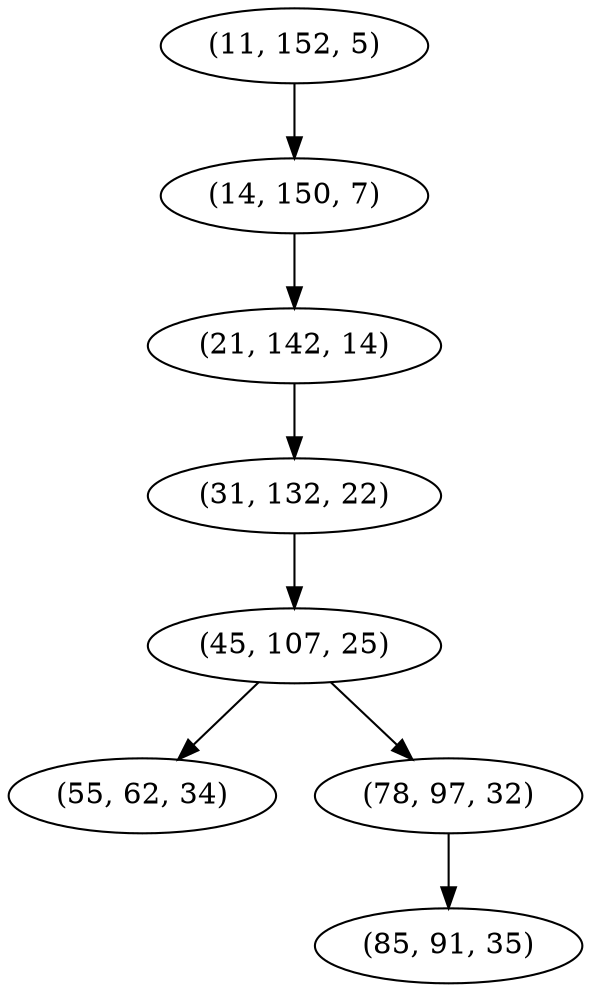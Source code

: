 digraph tree {
    "(11, 152, 5)";
    "(14, 150, 7)";
    "(21, 142, 14)";
    "(31, 132, 22)";
    "(45, 107, 25)";
    "(55, 62, 34)";
    "(78, 97, 32)";
    "(85, 91, 35)";
    "(11, 152, 5)" -> "(14, 150, 7)";
    "(14, 150, 7)" -> "(21, 142, 14)";
    "(21, 142, 14)" -> "(31, 132, 22)";
    "(31, 132, 22)" -> "(45, 107, 25)";
    "(45, 107, 25)" -> "(55, 62, 34)";
    "(45, 107, 25)" -> "(78, 97, 32)";
    "(78, 97, 32)" -> "(85, 91, 35)";
}
